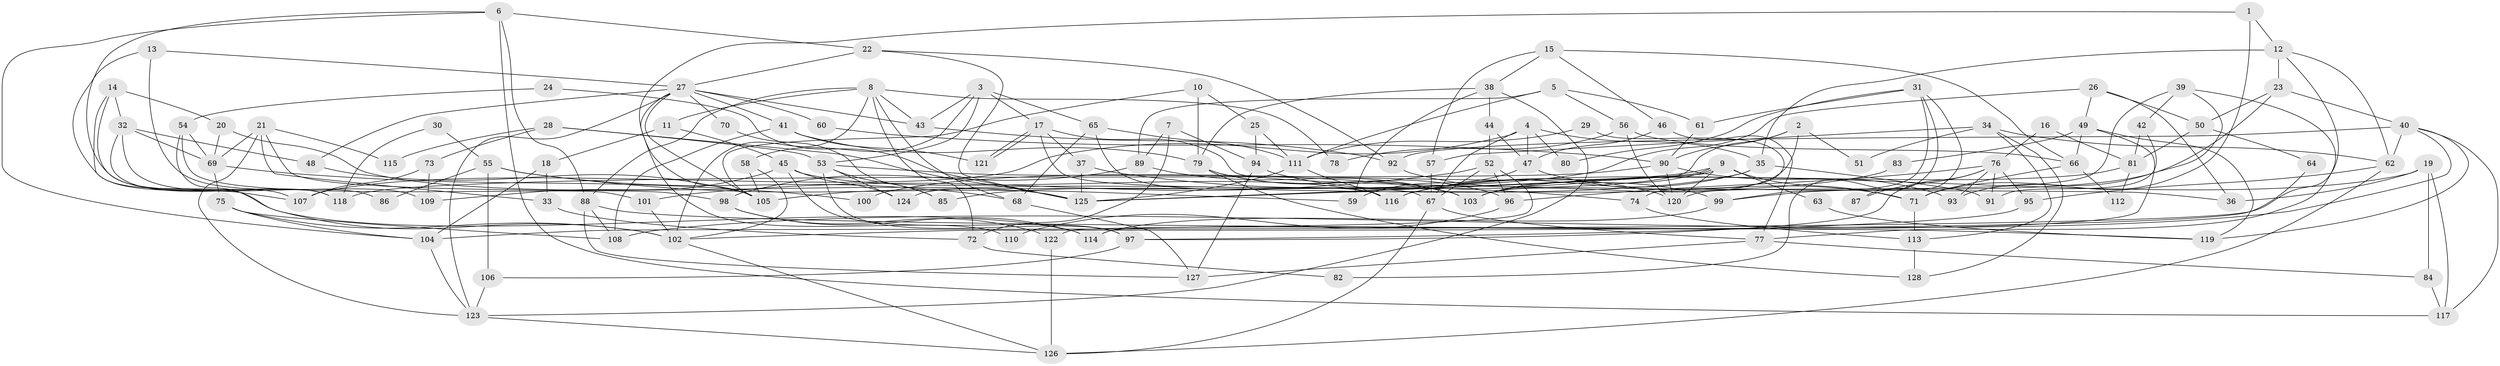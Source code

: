 // Generated by graph-tools (version 1.1) at 2025/02/03/09/25 03:02:02]
// undirected, 128 vertices, 256 edges
graph export_dot {
graph [start="1"]
  node [color=gray90,style=filled];
  1;
  2;
  3;
  4;
  5;
  6;
  7;
  8;
  9;
  10;
  11;
  12;
  13;
  14;
  15;
  16;
  17;
  18;
  19;
  20;
  21;
  22;
  23;
  24;
  25;
  26;
  27;
  28;
  29;
  30;
  31;
  32;
  33;
  34;
  35;
  36;
  37;
  38;
  39;
  40;
  41;
  42;
  43;
  44;
  45;
  46;
  47;
  48;
  49;
  50;
  51;
  52;
  53;
  54;
  55;
  56;
  57;
  58;
  59;
  60;
  61;
  62;
  63;
  64;
  65;
  66;
  67;
  68;
  69;
  70;
  71;
  72;
  73;
  74;
  75;
  76;
  77;
  78;
  79;
  80;
  81;
  82;
  83;
  84;
  85;
  86;
  87;
  88;
  89;
  90;
  91;
  92;
  93;
  94;
  95;
  96;
  97;
  98;
  99;
  100;
  101;
  102;
  103;
  104;
  105;
  106;
  107;
  108;
  109;
  110;
  111;
  112;
  113;
  114;
  115;
  116;
  117;
  118;
  119;
  120;
  121;
  122;
  123;
  124;
  125;
  126;
  127;
  128;
  1 -- 105;
  1 -- 12;
  1 -- 93;
  2 -- 103;
  2 -- 124;
  2 -- 51;
  2 -- 90;
  3 -- 43;
  3 -- 53;
  3 -- 17;
  3 -- 58;
  3 -- 65;
  4 -- 47;
  4 -- 35;
  4 -- 67;
  4 -- 80;
  4 -- 107;
  5 -- 111;
  5 -- 89;
  5 -- 56;
  5 -- 61;
  6 -- 117;
  6 -- 118;
  6 -- 22;
  6 -- 88;
  6 -- 104;
  7 -- 72;
  7 -- 89;
  7 -- 94;
  8 -- 68;
  8 -- 102;
  8 -- 11;
  8 -- 43;
  8 -- 72;
  8 -- 78;
  8 -- 88;
  9 -- 125;
  9 -- 125;
  9 -- 103;
  9 -- 63;
  9 -- 71;
  9 -- 100;
  9 -- 120;
  10 -- 105;
  10 -- 79;
  10 -- 25;
  11 -- 45;
  11 -- 18;
  12 -- 104;
  12 -- 62;
  12 -- 23;
  12 -- 35;
  13 -- 27;
  13 -- 109;
  13 -- 107;
  14 -- 114;
  14 -- 107;
  14 -- 20;
  14 -- 32;
  15 -- 57;
  15 -- 38;
  15 -- 46;
  15 -- 66;
  16 -- 81;
  16 -- 76;
  17 -- 121;
  17 -- 121;
  17 -- 36;
  17 -- 37;
  17 -- 67;
  18 -- 104;
  18 -- 33;
  19 -- 117;
  19 -- 36;
  19 -- 84;
  19 -- 103;
  20 -- 125;
  20 -- 69;
  21 -- 123;
  21 -- 69;
  21 -- 33;
  21 -- 98;
  21 -- 115;
  22 -- 27;
  22 -- 92;
  22 -- 125;
  23 -- 40;
  23 -- 50;
  23 -- 99;
  24 -- 125;
  24 -- 54;
  25 -- 94;
  25 -- 111;
  26 -- 50;
  26 -- 49;
  26 -- 36;
  26 -- 105;
  27 -- 43;
  27 -- 41;
  27 -- 48;
  27 -- 60;
  27 -- 70;
  27 -- 105;
  27 -- 110;
  27 -- 123;
  28 -- 53;
  28 -- 125;
  28 -- 73;
  28 -- 115;
  29 -- 111;
  29 -- 74;
  30 -- 55;
  30 -- 118;
  31 -- 99;
  31 -- 61;
  31 -- 80;
  31 -- 82;
  31 -- 87;
  32 -- 48;
  32 -- 69;
  32 -- 86;
  32 -- 118;
  33 -- 72;
  34 -- 113;
  34 -- 62;
  34 -- 51;
  34 -- 57;
  34 -- 128;
  35 -- 116;
  35 -- 85;
  35 -- 91;
  37 -- 125;
  37 -- 74;
  38 -- 123;
  38 -- 44;
  38 -- 59;
  38 -- 79;
  39 -- 71;
  39 -- 120;
  39 -- 42;
  39 -- 77;
  40 -- 119;
  40 -- 108;
  40 -- 62;
  40 -- 92;
  40 -- 117;
  41 -- 108;
  41 -- 79;
  41 -- 121;
  42 -- 91;
  42 -- 81;
  43 -- 92;
  44 -- 52;
  44 -- 47;
  45 -- 97;
  45 -- 116;
  45 -- 109;
  45 -- 124;
  46 -- 77;
  46 -- 47;
  47 -- 71;
  47 -- 59;
  48 -- 105;
  49 -- 66;
  49 -- 114;
  49 -- 83;
  49 -- 119;
  50 -- 81;
  50 -- 64;
  52 -- 67;
  52 -- 101;
  52 -- 96;
  52 -- 122;
  53 -- 97;
  53 -- 103;
  53 -- 85;
  53 -- 124;
  54 -- 69;
  54 -- 102;
  54 -- 101;
  55 -- 68;
  55 -- 59;
  55 -- 86;
  55 -- 106;
  56 -- 120;
  56 -- 66;
  56 -- 78;
  57 -- 67;
  58 -- 105;
  58 -- 102;
  60 -- 90;
  61 -- 90;
  62 -- 126;
  62 -- 95;
  63 -- 119;
  64 -- 102;
  65 -- 111;
  65 -- 68;
  65 -- 116;
  66 -- 71;
  66 -- 112;
  67 -- 77;
  67 -- 126;
  68 -- 127;
  69 -- 75;
  69 -- 100;
  70 -- 85;
  71 -- 113;
  72 -- 82;
  73 -- 107;
  73 -- 109;
  74 -- 113;
  75 -- 102;
  75 -- 104;
  75 -- 108;
  76 -- 95;
  76 -- 93;
  76 -- 87;
  76 -- 91;
  76 -- 96;
  76 -- 97;
  77 -- 84;
  77 -- 127;
  79 -- 96;
  79 -- 103;
  79 -- 128;
  81 -- 116;
  81 -- 112;
  83 -- 125;
  84 -- 117;
  88 -- 108;
  88 -- 119;
  88 -- 127;
  89 -- 103;
  89 -- 98;
  90 -- 120;
  90 -- 93;
  90 -- 118;
  92 -- 99;
  94 -- 127;
  94 -- 120;
  95 -- 97;
  96 -- 110;
  97 -- 106;
  98 -- 122;
  98 -- 114;
  99 -- 114;
  101 -- 102;
  102 -- 126;
  104 -- 123;
  106 -- 123;
  111 -- 125;
  111 -- 116;
  113 -- 128;
  122 -- 126;
  123 -- 126;
}
